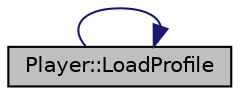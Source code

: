 digraph "Player::LoadProfile"
{
 // LATEX_PDF_SIZE
  edge [fontname="Helvetica",fontsize="10",labelfontname="Helvetica",labelfontsize="10"];
  node [fontname="Helvetica",fontsize="10",shape=record];
  rankdir="RL";
  Node14 [label="Player::LoadProfile",height=0.2,width=0.4,color="black", fillcolor="grey75", style="filled", fontcolor="black",tooltip="Load the profile of the specified player."];
  Node14 -> Node14 [dir="back",color="midnightblue",fontsize="10",style="solid",fontname="Helvetica"];
}
